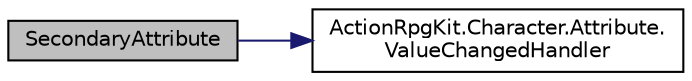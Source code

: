 digraph "SecondaryAttribute"
{
 // INTERACTIVE_SVG=YES
  edge [fontname="Helvetica",fontsize="10",labelfontname="Helvetica",labelfontsize="10"];
  node [fontname="Helvetica",fontsize="10",shape=record];
  rankdir="LR";
  Node1 [label="SecondaryAttribute",height=0.2,width=0.4,color="black", fillcolor="grey75", style="filled", fontcolor="black"];
  Node1 -> Node2 [color="midnightblue",fontsize="10",style="solid",fontname="Helvetica"];
  Node2 [label="ActionRpgKit.Character.Attribute.\lValueChangedHandler",height=0.2,width=0.4,color="black", fillcolor="white", style="filled",URL="$d3/d44/namespace_action_rpg_kit_1_1_character_1_1_attribute.xhtml#aef378f23f0766ed281eb7ad8d551b634",tooltip="Handler operates whenever an IAttribute value changes."];
}

